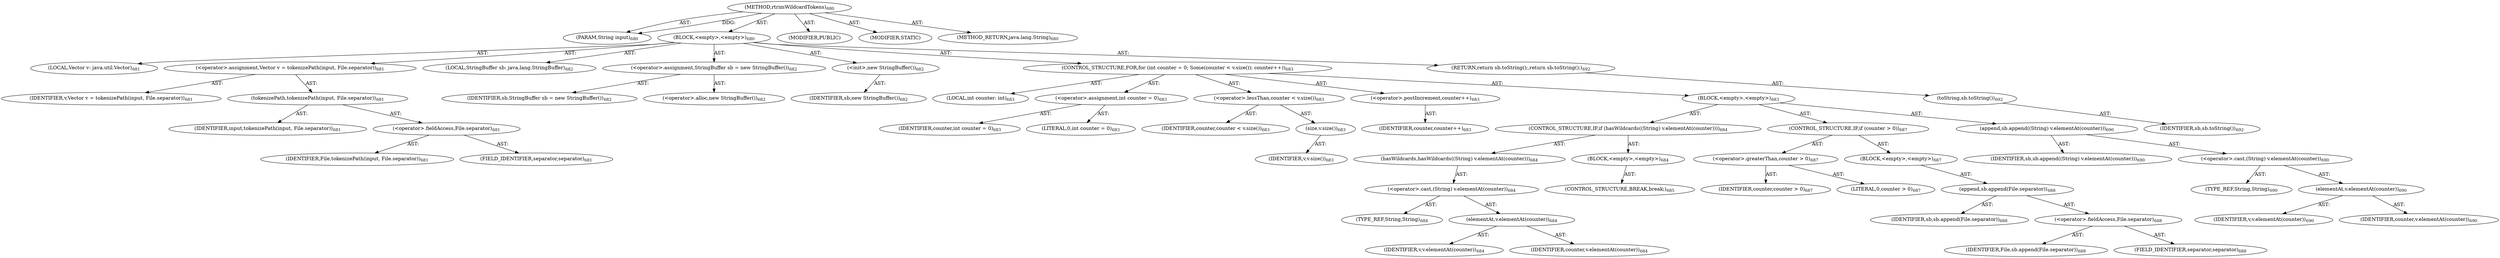 digraph "rtrimWildcardTokens" {  
"111669149711" [label = <(METHOD,rtrimWildcardTokens)<SUB>680</SUB>> ]
"115964117020" [label = <(PARAM,String input)<SUB>680</SUB>> ]
"25769803876" [label = <(BLOCK,&lt;empty&gt;,&lt;empty&gt;)<SUB>680</SUB>> ]
"94489280572" [label = <(LOCAL,Vector v: java.util.Vector)<SUB>681</SUB>> ]
"30064771455" [label = <(&lt;operator&gt;.assignment,Vector v = tokenizePath(input, File.separator))<SUB>681</SUB>> ]
"68719477159" [label = <(IDENTIFIER,v,Vector v = tokenizePath(input, File.separator))<SUB>681</SUB>> ]
"30064771456" [label = <(tokenizePath,tokenizePath(input, File.separator))<SUB>681</SUB>> ]
"68719477160" [label = <(IDENTIFIER,input,tokenizePath(input, File.separator))<SUB>681</SUB>> ]
"30064771457" [label = <(&lt;operator&gt;.fieldAccess,File.separator)<SUB>681</SUB>> ]
"68719477161" [label = <(IDENTIFIER,File,tokenizePath(input, File.separator))<SUB>681</SUB>> ]
"55834574862" [label = <(FIELD_IDENTIFIER,separator,separator)<SUB>681</SUB>> ]
"94489280573" [label = <(LOCAL,StringBuffer sb: java.lang.StringBuffer)<SUB>682</SUB>> ]
"30064771458" [label = <(&lt;operator&gt;.assignment,StringBuffer sb = new StringBuffer())<SUB>682</SUB>> ]
"68719477162" [label = <(IDENTIFIER,sb,StringBuffer sb = new StringBuffer())<SUB>682</SUB>> ]
"30064771459" [label = <(&lt;operator&gt;.alloc,new StringBuffer())<SUB>682</SUB>> ]
"30064771460" [label = <(&lt;init&gt;,new StringBuffer())<SUB>682</SUB>> ]
"68719477163" [label = <(IDENTIFIER,sb,new StringBuffer())<SUB>682</SUB>> ]
"47244640354" [label = <(CONTROL_STRUCTURE,FOR,for (int counter = 0; Some(counter &lt; v.size()); counter++))<SUB>683</SUB>> ]
"94489280574" [label = <(LOCAL,int counter: int)<SUB>683</SUB>> ]
"30064771461" [label = <(&lt;operator&gt;.assignment,int counter = 0)<SUB>683</SUB>> ]
"68719477164" [label = <(IDENTIFIER,counter,int counter = 0)<SUB>683</SUB>> ]
"90194313341" [label = <(LITERAL,0,int counter = 0)<SUB>683</SUB>> ]
"30064771462" [label = <(&lt;operator&gt;.lessThan,counter &lt; v.size())<SUB>683</SUB>> ]
"68719477165" [label = <(IDENTIFIER,counter,counter &lt; v.size())<SUB>683</SUB>> ]
"30064771463" [label = <(size,v.size())<SUB>683</SUB>> ]
"68719477166" [label = <(IDENTIFIER,v,v.size())<SUB>683</SUB>> ]
"30064771464" [label = <(&lt;operator&gt;.postIncrement,counter++)<SUB>683</SUB>> ]
"68719477167" [label = <(IDENTIFIER,counter,counter++)<SUB>683</SUB>> ]
"25769803877" [label = <(BLOCK,&lt;empty&gt;,&lt;empty&gt;)<SUB>683</SUB>> ]
"47244640355" [label = <(CONTROL_STRUCTURE,IF,if (hasWildcards((String) v.elementAt(counter))))<SUB>684</SUB>> ]
"30064771465" [label = <(hasWildcards,hasWildcards((String) v.elementAt(counter)))<SUB>684</SUB>> ]
"30064771466" [label = <(&lt;operator&gt;.cast,(String) v.elementAt(counter))<SUB>684</SUB>> ]
"180388626433" [label = <(TYPE_REF,String,String)<SUB>684</SUB>> ]
"30064771467" [label = <(elementAt,v.elementAt(counter))<SUB>684</SUB>> ]
"68719477168" [label = <(IDENTIFIER,v,v.elementAt(counter))<SUB>684</SUB>> ]
"68719477169" [label = <(IDENTIFIER,counter,v.elementAt(counter))<SUB>684</SUB>> ]
"25769803878" [label = <(BLOCK,&lt;empty&gt;,&lt;empty&gt;)<SUB>684</SUB>> ]
"47244640356" [label = <(CONTROL_STRUCTURE,BREAK,break;)<SUB>685</SUB>> ]
"47244640357" [label = <(CONTROL_STRUCTURE,IF,if (counter &gt; 0))<SUB>687</SUB>> ]
"30064771468" [label = <(&lt;operator&gt;.greaterThan,counter &gt; 0)<SUB>687</SUB>> ]
"68719477170" [label = <(IDENTIFIER,counter,counter &gt; 0)<SUB>687</SUB>> ]
"90194313342" [label = <(LITERAL,0,counter &gt; 0)<SUB>687</SUB>> ]
"25769803879" [label = <(BLOCK,&lt;empty&gt;,&lt;empty&gt;)<SUB>687</SUB>> ]
"30064771469" [label = <(append,sb.append(File.separator))<SUB>688</SUB>> ]
"68719477171" [label = <(IDENTIFIER,sb,sb.append(File.separator))<SUB>688</SUB>> ]
"30064771470" [label = <(&lt;operator&gt;.fieldAccess,File.separator)<SUB>688</SUB>> ]
"68719477172" [label = <(IDENTIFIER,File,sb.append(File.separator))<SUB>688</SUB>> ]
"55834574863" [label = <(FIELD_IDENTIFIER,separator,separator)<SUB>688</SUB>> ]
"30064771471" [label = <(append,sb.append((String) v.elementAt(counter)))<SUB>690</SUB>> ]
"68719477173" [label = <(IDENTIFIER,sb,sb.append((String) v.elementAt(counter)))<SUB>690</SUB>> ]
"30064771472" [label = <(&lt;operator&gt;.cast,(String) v.elementAt(counter))<SUB>690</SUB>> ]
"180388626434" [label = <(TYPE_REF,String,String)<SUB>690</SUB>> ]
"30064771473" [label = <(elementAt,v.elementAt(counter))<SUB>690</SUB>> ]
"68719477174" [label = <(IDENTIFIER,v,v.elementAt(counter))<SUB>690</SUB>> ]
"68719477175" [label = <(IDENTIFIER,counter,v.elementAt(counter))<SUB>690</SUB>> ]
"146028888113" [label = <(RETURN,return sb.toString();,return sb.toString();)<SUB>692</SUB>> ]
"30064771474" [label = <(toString,sb.toString())<SUB>692</SUB>> ]
"68719477176" [label = <(IDENTIFIER,sb,sb.toString())<SUB>692</SUB>> ]
"133143986208" [label = <(MODIFIER,PUBLIC)> ]
"133143986209" [label = <(MODIFIER,STATIC)> ]
"128849018895" [label = <(METHOD_RETURN,java.lang.String)<SUB>680</SUB>> ]
  "111669149711" -> "115964117020"  [ label = "AST: "] 
  "111669149711" -> "25769803876"  [ label = "AST: "] 
  "111669149711" -> "133143986208"  [ label = "AST: "] 
  "111669149711" -> "133143986209"  [ label = "AST: "] 
  "111669149711" -> "128849018895"  [ label = "AST: "] 
  "25769803876" -> "94489280572"  [ label = "AST: "] 
  "25769803876" -> "30064771455"  [ label = "AST: "] 
  "25769803876" -> "94489280573"  [ label = "AST: "] 
  "25769803876" -> "30064771458"  [ label = "AST: "] 
  "25769803876" -> "30064771460"  [ label = "AST: "] 
  "25769803876" -> "47244640354"  [ label = "AST: "] 
  "25769803876" -> "146028888113"  [ label = "AST: "] 
  "30064771455" -> "68719477159"  [ label = "AST: "] 
  "30064771455" -> "30064771456"  [ label = "AST: "] 
  "30064771456" -> "68719477160"  [ label = "AST: "] 
  "30064771456" -> "30064771457"  [ label = "AST: "] 
  "30064771457" -> "68719477161"  [ label = "AST: "] 
  "30064771457" -> "55834574862"  [ label = "AST: "] 
  "30064771458" -> "68719477162"  [ label = "AST: "] 
  "30064771458" -> "30064771459"  [ label = "AST: "] 
  "30064771460" -> "68719477163"  [ label = "AST: "] 
  "47244640354" -> "94489280574"  [ label = "AST: "] 
  "47244640354" -> "30064771461"  [ label = "AST: "] 
  "47244640354" -> "30064771462"  [ label = "AST: "] 
  "47244640354" -> "30064771464"  [ label = "AST: "] 
  "47244640354" -> "25769803877"  [ label = "AST: "] 
  "30064771461" -> "68719477164"  [ label = "AST: "] 
  "30064771461" -> "90194313341"  [ label = "AST: "] 
  "30064771462" -> "68719477165"  [ label = "AST: "] 
  "30064771462" -> "30064771463"  [ label = "AST: "] 
  "30064771463" -> "68719477166"  [ label = "AST: "] 
  "30064771464" -> "68719477167"  [ label = "AST: "] 
  "25769803877" -> "47244640355"  [ label = "AST: "] 
  "25769803877" -> "47244640357"  [ label = "AST: "] 
  "25769803877" -> "30064771471"  [ label = "AST: "] 
  "47244640355" -> "30064771465"  [ label = "AST: "] 
  "47244640355" -> "25769803878"  [ label = "AST: "] 
  "30064771465" -> "30064771466"  [ label = "AST: "] 
  "30064771466" -> "180388626433"  [ label = "AST: "] 
  "30064771466" -> "30064771467"  [ label = "AST: "] 
  "30064771467" -> "68719477168"  [ label = "AST: "] 
  "30064771467" -> "68719477169"  [ label = "AST: "] 
  "25769803878" -> "47244640356"  [ label = "AST: "] 
  "47244640357" -> "30064771468"  [ label = "AST: "] 
  "47244640357" -> "25769803879"  [ label = "AST: "] 
  "30064771468" -> "68719477170"  [ label = "AST: "] 
  "30064771468" -> "90194313342"  [ label = "AST: "] 
  "25769803879" -> "30064771469"  [ label = "AST: "] 
  "30064771469" -> "68719477171"  [ label = "AST: "] 
  "30064771469" -> "30064771470"  [ label = "AST: "] 
  "30064771470" -> "68719477172"  [ label = "AST: "] 
  "30064771470" -> "55834574863"  [ label = "AST: "] 
  "30064771471" -> "68719477173"  [ label = "AST: "] 
  "30064771471" -> "30064771472"  [ label = "AST: "] 
  "30064771472" -> "180388626434"  [ label = "AST: "] 
  "30064771472" -> "30064771473"  [ label = "AST: "] 
  "30064771473" -> "68719477174"  [ label = "AST: "] 
  "30064771473" -> "68719477175"  [ label = "AST: "] 
  "146028888113" -> "30064771474"  [ label = "AST: "] 
  "30064771474" -> "68719477176"  [ label = "AST: "] 
  "111669149711" -> "115964117020"  [ label = "DDG: "] 
}
